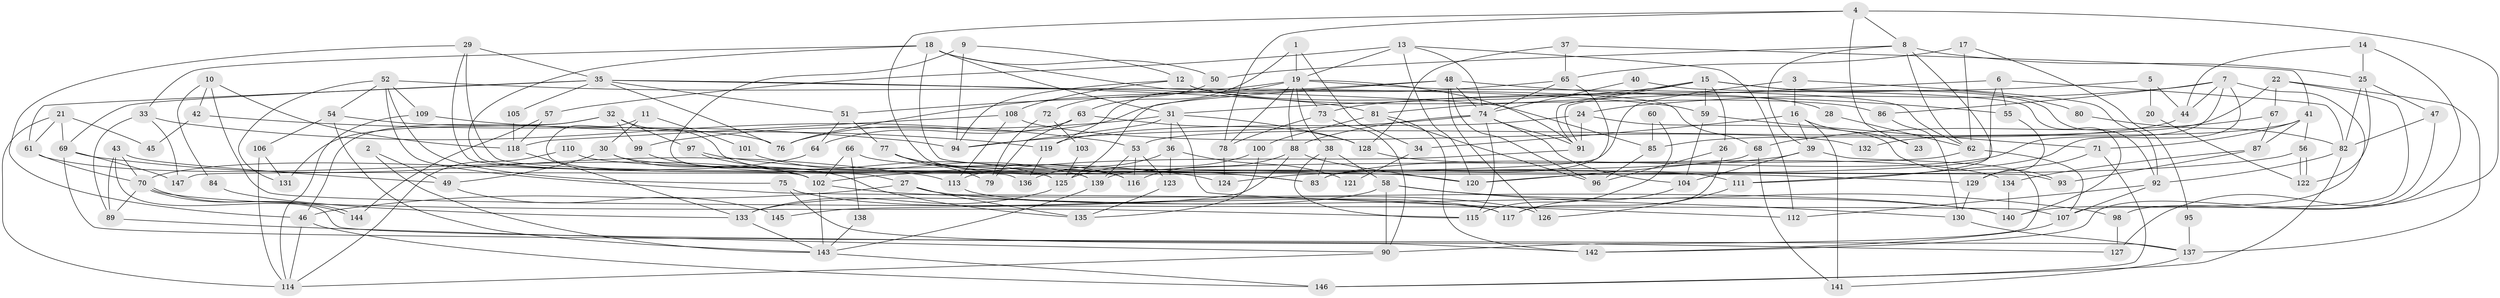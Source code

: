 // coarse degree distribution, {3: 0.20588235294117646, 4: 0.2549019607843137, 6: 0.13725490196078433, 5: 0.1568627450980392, 9: 0.029411764705882353, 7: 0.049019607843137254, 10: 0.029411764705882353, 11: 0.00980392156862745, 2: 0.09803921568627451, 8: 0.0196078431372549, 12: 0.00980392156862745}
// Generated by graph-tools (version 1.1) at 2025/24/03/03/25 07:24:03]
// undirected, 147 vertices, 294 edges
graph export_dot {
graph [start="1"]
  node [color=gray90,style=filled];
  1;
  2;
  3;
  4;
  5;
  6;
  7;
  8;
  9;
  10;
  11;
  12;
  13;
  14;
  15;
  16;
  17;
  18;
  19;
  20;
  21;
  22;
  23;
  24;
  25;
  26;
  27;
  28;
  29;
  30;
  31;
  32;
  33;
  34;
  35;
  36;
  37;
  38;
  39;
  40;
  41;
  42;
  43;
  44;
  45;
  46;
  47;
  48;
  49;
  50;
  51;
  52;
  53;
  54;
  55;
  56;
  57;
  58;
  59;
  60;
  61;
  62;
  63;
  64;
  65;
  66;
  67;
  68;
  69;
  70;
  71;
  72;
  73;
  74;
  75;
  76;
  77;
  78;
  79;
  80;
  81;
  82;
  83;
  84;
  85;
  86;
  87;
  88;
  89;
  90;
  91;
  92;
  93;
  94;
  95;
  96;
  97;
  98;
  99;
  100;
  101;
  102;
  103;
  104;
  105;
  106;
  107;
  108;
  109;
  110;
  111;
  112;
  113;
  114;
  115;
  116;
  117;
  118;
  119;
  120;
  121;
  122;
  123;
  124;
  125;
  126;
  127;
  128;
  129;
  130;
  131;
  132;
  133;
  134;
  135;
  136;
  137;
  138;
  139;
  140;
  141;
  142;
  143;
  144;
  145;
  146;
  147;
  1 -- 63;
  1 -- 19;
  1 -- 34;
  2 -- 49;
  2 -- 143;
  3 -- 83;
  3 -- 92;
  3 -- 16;
  4 -- 8;
  4 -- 78;
  4 -- 23;
  4 -- 83;
  4 -- 127;
  5 -- 73;
  5 -- 44;
  5 -- 20;
  6 -- 81;
  6 -- 82;
  6 -- 55;
  6 -- 120;
  7 -- 24;
  7 -- 83;
  7 -- 44;
  7 -- 86;
  7 -- 111;
  7 -- 140;
  8 -- 111;
  8 -- 39;
  8 -- 25;
  8 -- 50;
  8 -- 62;
  9 -- 12;
  9 -- 94;
  9 -- 27;
  10 -- 107;
  10 -- 118;
  10 -- 42;
  10 -- 84;
  11 -- 102;
  11 -- 30;
  11 -- 101;
  12 -- 94;
  12 -- 86;
  12 -- 28;
  12 -- 108;
  13 -- 74;
  13 -- 19;
  13 -- 57;
  13 -- 112;
  13 -- 120;
  14 -- 44;
  14 -- 98;
  14 -- 25;
  15 -- 91;
  15 -- 91;
  15 -- 92;
  15 -- 26;
  15 -- 31;
  15 -- 59;
  15 -- 80;
  16 -- 39;
  16 -- 23;
  16 -- 34;
  16 -- 141;
  17 -- 65;
  17 -- 62;
  17 -- 95;
  18 -- 33;
  18 -- 31;
  18 -- 50;
  18 -- 68;
  18 -- 93;
  18 -- 125;
  19 -- 91;
  19 -- 51;
  19 -- 38;
  19 -- 62;
  19 -- 73;
  19 -- 78;
  19 -- 88;
  19 -- 119;
  20 -- 122;
  21 -- 61;
  21 -- 114;
  21 -- 45;
  21 -- 69;
  22 -- 53;
  22 -- 137;
  22 -- 67;
  22 -- 107;
  24 -- 91;
  24 -- 93;
  24 -- 119;
  25 -- 47;
  25 -- 82;
  25 -- 122;
  26 -- 96;
  26 -- 117;
  27 -- 135;
  27 -- 46;
  27 -- 140;
  28 -- 62;
  29 -- 46;
  29 -- 139;
  29 -- 35;
  29 -- 136;
  30 -- 111;
  30 -- 102;
  30 -- 49;
  31 -- 99;
  31 -- 36;
  31 -- 94;
  31 -- 112;
  31 -- 128;
  32 -- 97;
  32 -- 46;
  32 -- 99;
  32 -- 116;
  32 -- 131;
  33 -- 53;
  33 -- 147;
  33 -- 89;
  34 -- 121;
  35 -- 69;
  35 -- 51;
  35 -- 61;
  35 -- 76;
  35 -- 81;
  35 -- 85;
  35 -- 105;
  36 -- 136;
  36 -- 121;
  36 -- 123;
  37 -- 41;
  37 -- 65;
  37 -- 128;
  38 -- 115;
  38 -- 58;
  38 -- 83;
  39 -- 102;
  39 -- 90;
  39 -- 104;
  40 -- 140;
  40 -- 74;
  41 -- 87;
  41 -- 71;
  41 -- 56;
  41 -- 132;
  42 -- 94;
  42 -- 45;
  43 -- 70;
  43 -- 89;
  43 -- 49;
  43 -- 127;
  44 -- 85;
  46 -- 114;
  46 -- 146;
  47 -- 82;
  47 -- 142;
  48 -- 55;
  48 -- 125;
  48 -- 74;
  48 -- 76;
  48 -- 96;
  48 -- 126;
  49 -- 145;
  50 -- 72;
  51 -- 77;
  51 -- 64;
  52 -- 59;
  52 -- 117;
  52 -- 54;
  52 -- 75;
  52 -- 109;
  52 -- 131;
  53 -- 139;
  53 -- 116;
  53 -- 123;
  54 -- 76;
  54 -- 106;
  54 -- 143;
  55 -- 129;
  56 -- 122;
  56 -- 122;
  56 -- 124;
  57 -- 118;
  57 -- 144;
  58 -- 90;
  58 -- 98;
  58 -- 130;
  58 -- 133;
  59 -- 104;
  59 -- 71;
  60 -- 85;
  60 -- 115;
  61 -- 102;
  61 -- 70;
  62 -- 107;
  62 -- 139;
  63 -- 128;
  63 -- 64;
  63 -- 79;
  64 -- 70;
  65 -- 76;
  65 -- 74;
  65 -- 147;
  66 -- 129;
  66 -- 102;
  66 -- 138;
  67 -- 68;
  67 -- 87;
  68 -- 120;
  68 -- 141;
  69 -- 113;
  69 -- 137;
  69 -- 147;
  70 -- 144;
  70 -- 144;
  70 -- 89;
  70 -- 115;
  71 -- 146;
  71 -- 129;
  72 -- 79;
  72 -- 103;
  73 -- 90;
  73 -- 78;
  74 -- 88;
  74 -- 91;
  74 -- 94;
  74 -- 104;
  74 -- 115;
  75 -- 142;
  75 -- 126;
  77 -- 83;
  77 -- 116;
  77 -- 79;
  78 -- 124;
  80 -- 82;
  81 -- 142;
  81 -- 96;
  81 -- 100;
  82 -- 92;
  82 -- 146;
  84 -- 133;
  85 -- 96;
  86 -- 130;
  87 -- 134;
  87 -- 93;
  88 -- 120;
  88 -- 116;
  88 -- 145;
  89 -- 90;
  90 -- 114;
  91 -- 113;
  92 -- 107;
  92 -- 112;
  95 -- 137;
  97 -- 125;
  97 -- 124;
  98 -- 127;
  99 -- 135;
  100 -- 125;
  100 -- 135;
  101 -- 139;
  102 -- 143;
  102 -- 140;
  103 -- 125;
  104 -- 117;
  105 -- 118;
  106 -- 131;
  106 -- 114;
  107 -- 142;
  108 -- 113;
  108 -- 118;
  108 -- 132;
  109 -- 119;
  109 -- 114;
  110 -- 120;
  110 -- 114;
  111 -- 126;
  113 -- 117;
  118 -- 133;
  119 -- 136;
  123 -- 135;
  125 -- 133;
  128 -- 134;
  129 -- 130;
  130 -- 137;
  133 -- 143;
  134 -- 140;
  137 -- 141;
  138 -- 143;
  139 -- 143;
  143 -- 146;
}
